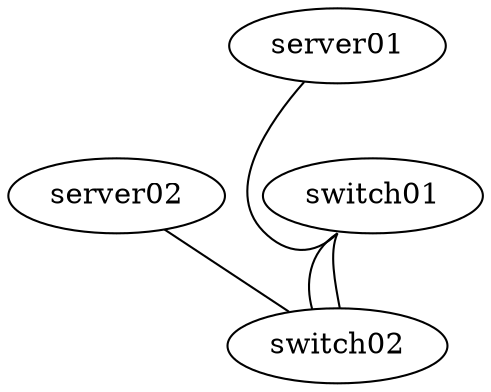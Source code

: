 graph training {
 "switch01" [function="leaf" os="CumulusCommunity/cumulus-vx" version="3.7.6" memory="768" config="./helper_scripts/extra_switch_config.sh" mgmt_ip="192.168.200.1"]
 "switch02" [function="leaf" os="arista-veos" version="4.21.1.1F" memory="2048" config="./helper_scripts/leaf02-config.sh" ]
 "server01" [function="host" os="yk0/ubuntu-xenial" memory="512" config="./helper_scripts/extra_server_config.sh" mgmt_ip="192.168.200.11"]
 "server02" [function="host" os="yk0/ubuntu-xenial" memory="512" config="./helper_scripts/extra_server_config.sh" mgmt_ip="192.168.200.12"]


 "switch01":"swp2" -- "switch02":"Ethernet2"
 "switch01":"swp3" -- "switch02":"Ethernet3"
 "server01":"eth1" -- "switch01":"swp10"
 "server02":"eth1" -- "switch02":"Ethernet4"

 }
